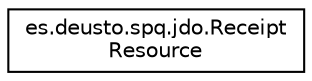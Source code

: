 digraph "Representación gráfica de la clase"
{
 // LATEX_PDF_SIZE
  edge [fontname="Helvetica",fontsize="10",labelfontname="Helvetica",labelfontsize="10"];
  node [fontname="Helvetica",fontsize="10",shape=record];
  rankdir="LR";
  Node0 [label="es.deusto.spq.jdo.Receipt\lResource",height=0.2,width=0.4,color="black", fillcolor="white", style="filled",URL="$classes_1_1deusto_1_1spq_1_1jdo_1_1_receipt_resource.html",tooltip=" "];
}
